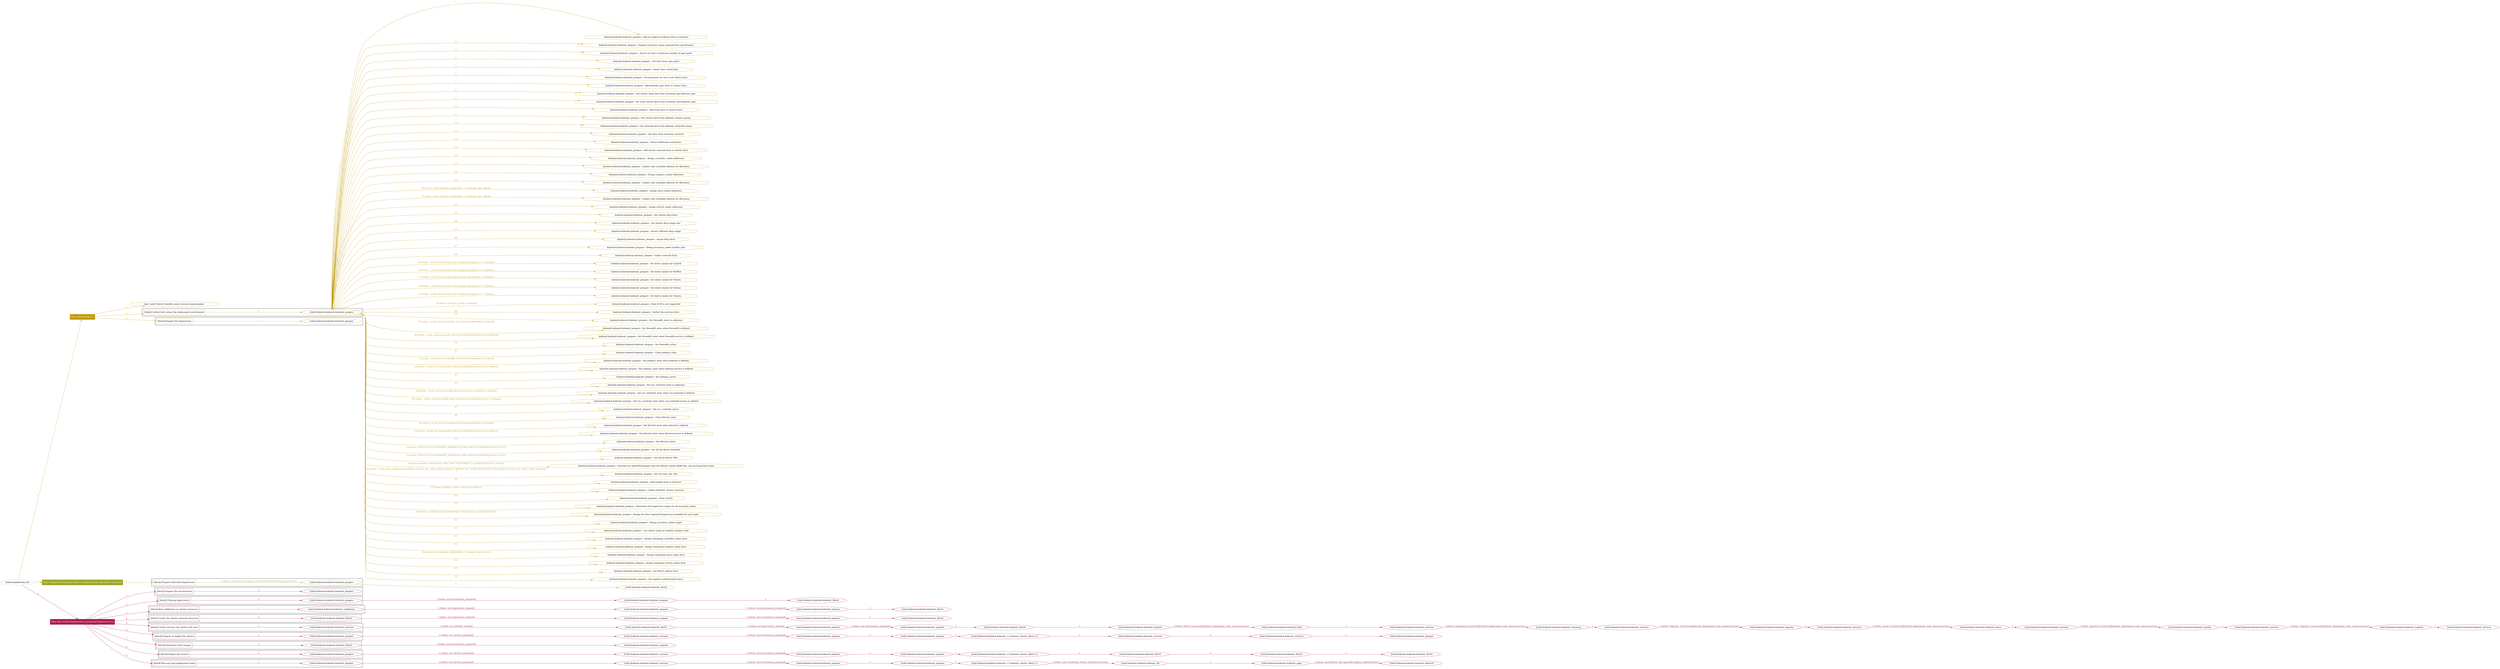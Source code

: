 digraph {
	graph [concentrate=true ordering=in rankdir=LR ratio=fill]
	edge [esep=5 sep=10]
	"kubeinit/playbook.yml" [id=root_node style=dotted]
	play_6f370a0e [label="Play: Initial setup (1)" color="#c19b0b" fontcolor="#ffffff" id=play_6f370a0e shape=box style=filled tooltip=localhost]
	"kubeinit/playbook.yml" -> play_6f370a0e [label="1 " color="#c19b0b" fontcolor="#c19b0b" id=edge_f0636634 labeltooltip="1 " tooltip="1 "]
	subgraph "kubeinit.kubeinit.kubeinit_prepare" {
		role_b210c6d5 [label="[role] kubeinit.kubeinit.kubeinit_prepare" color="#c19b0b" id=role_b210c6d5 tooltip="kubeinit.kubeinit.kubeinit_prepare"]
		task_979fc86c [label="kubeinit.kubeinit.kubeinit_prepare : Add an explicit localhost entry to hostvars" color="#c19b0b" id=task_979fc86c shape=octagon tooltip="kubeinit.kubeinit.kubeinit_prepare : Add an explicit localhost entry to hostvars"]
		role_b210c6d5 -> task_979fc86c [label="1 " color="#c19b0b" fontcolor="#c19b0b" id=edge_bf8e9aed labeltooltip="1 " tooltip="1 "]
		task_8bbd8081 [label="kubeinit.kubeinit.kubeinit_prepare : Prepare inventory using command-line specification" color="#c19b0b" id=task_8bbd8081 shape=octagon tooltip="kubeinit.kubeinit.kubeinit_prepare : Prepare inventory using command-line specification"]
		role_b210c6d5 -> task_8bbd8081 [label="2 " color="#c19b0b" fontcolor="#c19b0b" id=edge_89831b7e labeltooltip="2 " tooltip="2 "]
		task_d7a99bab [label="kubeinit.kubeinit.kubeinit_prepare : Assert we have a minimum number of spec parts" color="#c19b0b" id=task_d7a99bab shape=octagon tooltip="kubeinit.kubeinit.kubeinit_prepare : Assert we have a minimum number of spec parts"]
		role_b210c6d5 -> task_d7a99bab [label="3 " color="#c19b0b" fontcolor="#c19b0b" id=edge_561045d8 labeltooltip="3 " tooltip="3 "]
		task_41556417 [label="kubeinit.kubeinit.kubeinit_prepare : Set facts from spec parts" color="#c19b0b" id=task_41556417 shape=octagon tooltip="kubeinit.kubeinit.kubeinit_prepare : Set facts from spec parts"]
		role_b210c6d5 -> task_41556417 [label="4 " color="#c19b0b" fontcolor="#c19b0b" id=edge_06f3f9c4 labeltooltip="4 " tooltip="4 "]
		task_d0749405 [label="kubeinit.kubeinit.kubeinit_prepare : Assert spec constraints" color="#c19b0b" id=task_d0749405 shape=octagon tooltip="kubeinit.kubeinit.kubeinit_prepare : Assert spec constraints"]
		role_b210c6d5 -> task_d0749405 [label="5 " color="#c19b0b" fontcolor="#c19b0b" id=edge_960b56c0 labeltooltip="5 " tooltip="5 "]
		task_9f705796 [label="kubeinit.kubeinit.kubeinit_prepare : Set hostname we use to set cluster facts" color="#c19b0b" id=task_9f705796 shape=octagon tooltip="kubeinit.kubeinit.kubeinit_prepare : Set hostname we use to set cluster facts"]
		role_b210c6d5 -> task_9f705796 [label="6 " color="#c19b0b" fontcolor="#c19b0b" id=edge_8e77a462 labeltooltip="6 " tooltip="6 "]
		task_f6566519 [label="kubeinit.kubeinit.kubeinit_prepare : Add kubeinit_spec facts to cluster facts" color="#c19b0b" id=task_f6566519 shape=octagon tooltip="kubeinit.kubeinit.kubeinit_prepare : Add kubeinit_spec facts to cluster facts"]
		role_b210c6d5 -> task_f6566519 [label="7 " color="#c19b0b" fontcolor="#c19b0b" id=edge_6b7d1bdd labeltooltip="7 " tooltip="7 "]
		task_66b5ded3 [label="kubeinit.kubeinit.kubeinit_prepare : Set cluster name fact from inventory and kubeinit_spec" color="#c19b0b" id=task_66b5ded3 shape=octagon tooltip="kubeinit.kubeinit.kubeinit_prepare : Set cluster name fact from inventory and kubeinit_spec"]
		role_b210c6d5 -> task_66b5ded3 [label="8 " color="#c19b0b" fontcolor="#c19b0b" id=edge_f44a8176 labeltooltip="8 " tooltip="8 "]
		task_188df497 [label="kubeinit.kubeinit.kubeinit_prepare : Set more cluster facts from inventory and kubeinit_spec" color="#c19b0b" id=task_188df497 shape=octagon tooltip="kubeinit.kubeinit.kubeinit_prepare : Set more cluster facts from inventory and kubeinit_spec"]
		role_b210c6d5 -> task_188df497 [label="9 " color="#c19b0b" fontcolor="#c19b0b" id=edge_a99fd73d labeltooltip="9 " tooltip="9 "]
		task_d7c66a52 [label="kubeinit.kubeinit.kubeinit_prepare : Add more facts to cluster facts" color="#c19b0b" id=task_d7c66a52 shape=octagon tooltip="kubeinit.kubeinit.kubeinit_prepare : Add more facts to cluster facts"]
		role_b210c6d5 -> task_d7c66a52 [label="10 " color="#c19b0b" fontcolor="#c19b0b" id=edge_bd9329d5 labeltooltip="10 " tooltip="10 "]
		task_529d7e4b [label="kubeinit.kubeinit.kubeinit_prepare : Get cluster facts from kubeinit_clusters group" color="#c19b0b" id=task_529d7e4b shape=octagon tooltip="kubeinit.kubeinit.kubeinit_prepare : Get cluster facts from kubeinit_clusters group"]
		role_b210c6d5 -> task_529d7e4b [label="11 " color="#c19b0b" fontcolor="#c19b0b" id=edge_16426429 labeltooltip="11 " tooltip="11 "]
		task_d0af0207 [label="kubeinit.kubeinit.kubeinit_prepare : Get network facts from kubeinit_networks group" color="#c19b0b" id=task_d0af0207 shape=octagon tooltip="kubeinit.kubeinit.kubeinit_prepare : Get network facts from kubeinit_networks group"]
		role_b210c6d5 -> task_d0af0207 [label="12 " color="#c19b0b" fontcolor="#c19b0b" id=edge_58cedcac labeltooltip="12 " tooltip="12 "]
		task_757e12ea [label="kubeinit.kubeinit.kubeinit_prepare : Set facts from inventory network" color="#c19b0b" id=task_757e12ea shape=octagon tooltip="kubeinit.kubeinit.kubeinit_prepare : Set facts from inventory network"]
		role_b210c6d5 -> task_757e12ea [label="13 " color="#c19b0b" fontcolor="#c19b0b" id=edge_d01d83ea labeltooltip="13 " tooltip="13 "]
		task_866aecb5 [label="kubeinit.kubeinit.kubeinit_prepare : Assert additional constraints" color="#c19b0b" id=task_866aecb5 shape=octagon tooltip="kubeinit.kubeinit.kubeinit_prepare : Assert additional constraints"]
		role_b210c6d5 -> task_866aecb5 [label="14 " color="#c19b0b" fontcolor="#c19b0b" id=edge_967e2748 labeltooltip="14 " tooltip="14 "]
		task_baeb8aaf [label="kubeinit.kubeinit.kubeinit_prepare : Add cluster network facts to cluster facts" color="#c19b0b" id=task_baeb8aaf shape=octagon tooltip="kubeinit.kubeinit.kubeinit_prepare : Add cluster network facts to cluster facts"]
		role_b210c6d5 -> task_baeb8aaf [label="15 " color="#c19b0b" fontcolor="#c19b0b" id=edge_1267758c labeltooltip="15 " tooltip="15 "]
		task_21afc941 [label="kubeinit.kubeinit.kubeinit_prepare : Assign controller_nodes addresses" color="#c19b0b" id=task_21afc941 shape=octagon tooltip="kubeinit.kubeinit.kubeinit_prepare : Assign controller_nodes addresses"]
		role_b210c6d5 -> task_21afc941 [label="16 " color="#c19b0b" fontcolor="#c19b0b" id=edge_7dddfbc4 labeltooltip="16 " tooltip="16 "]
		task_bab02def [label="kubeinit.kubeinit.kubeinit_prepare : Update next available address for allocation" color="#c19b0b" id=task_bab02def shape=octagon tooltip="kubeinit.kubeinit.kubeinit_prepare : Update next available address for allocation"]
		role_b210c6d5 -> task_bab02def [label="17 " color="#c19b0b" fontcolor="#c19b0b" id=edge_4a4f15d1 labeltooltip="17 " tooltip="17 "]
		task_01360a64 [label="kubeinit.kubeinit.kubeinit_prepare : Assign compute_nodes addresses" color="#c19b0b" id=task_01360a64 shape=octagon tooltip="kubeinit.kubeinit.kubeinit_prepare : Assign compute_nodes addresses"]
		role_b210c6d5 -> task_01360a64 [label="18 " color="#c19b0b" fontcolor="#c19b0b" id=edge_0b9844e3 labeltooltip="18 " tooltip="18 "]
		task_9add9516 [label="kubeinit.kubeinit.kubeinit_prepare : Update next available address for allocation" color="#c19b0b" id=task_9add9516 shape=octagon tooltip="kubeinit.kubeinit.kubeinit_prepare : Update next available address for allocation"]
		role_b210c6d5 -> task_9add9516 [label="19 " color="#c19b0b" fontcolor="#c19b0b" id=edge_a7880a28 labeltooltip="19 " tooltip="19 "]
		task_1fe4f177 [label="kubeinit.kubeinit.kubeinit_prepare : Assign extra_nodes addresses" color="#c19b0b" id=task_1fe4f177 shape=octagon tooltip="kubeinit.kubeinit.kubeinit_prepare : Assign extra_nodes addresses"]
		role_b210c6d5 -> task_1fe4f177 [label="20 [when: hostvars[extra_node].distro == kubeinit_spec_distro]" color="#c19b0b" fontcolor="#c19b0b" id=edge_c8e53ab3 labeltooltip="20 [when: hostvars[extra_node].distro == kubeinit_spec_distro]" tooltip="20 [when: hostvars[extra_node].distro == kubeinit_spec_distro]"]
		task_8cd34688 [label="kubeinit.kubeinit.kubeinit_prepare : Update next available address for allocation" color="#c19b0b" id=task_8cd34688 shape=octagon tooltip="kubeinit.kubeinit.kubeinit_prepare : Update next available address for allocation"]
		role_b210c6d5 -> task_8cd34688 [label="21 [when: hostvars[extra_node].distro == kubeinit_spec_distro]" color="#c19b0b" fontcolor="#c19b0b" id=edge_c526bf37 labeltooltip="21 [when: hostvars[extra_node].distro == kubeinit_spec_distro]" tooltip="21 [when: hostvars[extra_node].distro == kubeinit_spec_distro]"]
		task_5fe0e6b8 [label="kubeinit.kubeinit.kubeinit_prepare : Assign service_nodes addresses" color="#c19b0b" id=task_5fe0e6b8 shape=octagon tooltip="kubeinit.kubeinit.kubeinit_prepare : Assign service_nodes addresses"]
		role_b210c6d5 -> task_5fe0e6b8 [label="22 " color="#c19b0b" fontcolor="#c19b0b" id=edge_1b35487b labeltooltip="22 " tooltip="22 "]
		task_d7808c2e [label="kubeinit.kubeinit.kubeinit_prepare : Set cluster dhcp facts" color="#c19b0b" id=task_d7808c2e shape=octagon tooltip="kubeinit.kubeinit.kubeinit_prepare : Set cluster dhcp facts"]
		role_b210c6d5 -> task_d7808c2e [label="23 " color="#c19b0b" fontcolor="#c19b0b" id=edge_0c1b8091 labeltooltip="23 " tooltip="23 "]
		task_2598472b [label="kubeinit.kubeinit.kubeinit_prepare : Set cluster dhcp range size" color="#c19b0b" id=task_2598472b shape=octagon tooltip="kubeinit.kubeinit.kubeinit_prepare : Set cluster dhcp range size"]
		role_b210c6d5 -> task_2598472b [label="24 " color="#c19b0b" fontcolor="#c19b0b" id=edge_e7733d06 labeltooltip="24 " tooltip="24 "]
		task_cf5f67e5 [label="kubeinit.kubeinit.kubeinit_prepare : Assert sufficient dhcp range" color="#c19b0b" id=task_cf5f67e5 shape=octagon tooltip="kubeinit.kubeinit.kubeinit_prepare : Assert sufficient dhcp range"]
		role_b210c6d5 -> task_cf5f67e5 [label="25 " color="#c19b0b" fontcolor="#c19b0b" id=edge_8a7bb76f labeltooltip="25 " tooltip="25 "]
		task_dda48b41 [label="kubeinit.kubeinit.kubeinit_prepare : Assign dhcp facts" color="#c19b0b" id=task_dda48b41 shape=octagon tooltip="kubeinit.kubeinit.kubeinit_prepare : Assign dhcp facts"]
		role_b210c6d5 -> task_dda48b41 [label="26 " color="#c19b0b" fontcolor="#c19b0b" id=edge_7a1d36ca labeltooltip="26 " tooltip="26 "]
		task_bdaefcac [label="kubeinit.kubeinit.kubeinit_prepare : Debug inventory_nodes ansible_host" color="#c19b0b" id=task_bdaefcac shape=octagon tooltip="kubeinit.kubeinit.kubeinit_prepare : Debug inventory_nodes ansible_host"]
		role_b210c6d5 -> task_bdaefcac [label="27 " color="#c19b0b" fontcolor="#c19b0b" id=edge_7bb32371 labeltooltip="27 " tooltip="27 "]
		task_dd6d2278 [label="kubeinit.kubeinit.kubeinit_prepare : Gather network facts" color="#c19b0b" id=task_dd6d2278 shape=octagon tooltip="kubeinit.kubeinit.kubeinit_prepare : Gather network facts"]
		role_b210c6d5 -> task_dd6d2278 [label="28 " color="#c19b0b" fontcolor="#c19b0b" id=edge_8e7d7341 labeltooltip="28 " tooltip="28 "]
		task_52670b8e [label="kubeinit.kubeinit.kubeinit_prepare : Set distro_family for CentOS" color="#c19b0b" id=task_52670b8e shape=octagon tooltip="kubeinit.kubeinit.kubeinit_prepare : Set distro_family for CentOS"]
		role_b210c6d5 -> task_52670b8e [label="29 [when: _result_facts.ansible_facts.ansible_distribution == 'CentOS']" color="#c19b0b" fontcolor="#c19b0b" id=edge_8086b089 labeltooltip="29 [when: _result_facts.ansible_facts.ansible_distribution == 'CentOS']" tooltip="29 [when: _result_facts.ansible_facts.ansible_distribution == 'CentOS']"]
		task_434e6494 [label="kubeinit.kubeinit.kubeinit_prepare : Set distro_family for RedHat" color="#c19b0b" id=task_434e6494 shape=octagon tooltip="kubeinit.kubeinit.kubeinit_prepare : Set distro_family for RedHat"]
		role_b210c6d5 -> task_434e6494 [label="30 [when: _result_facts.ansible_facts.ansible_distribution == 'RedHat']" color="#c19b0b" fontcolor="#c19b0b" id=edge_ef0d6687 labeltooltip="30 [when: _result_facts.ansible_facts.ansible_distribution == 'RedHat']" tooltip="30 [when: _result_facts.ansible_facts.ansible_distribution == 'RedHat']"]
		task_66d85508 [label="kubeinit.kubeinit.kubeinit_prepare : Set distro_family for Fedora" color="#c19b0b" id=task_66d85508 shape=octagon tooltip="kubeinit.kubeinit.kubeinit_prepare : Set distro_family for Fedora"]
		role_b210c6d5 -> task_66d85508 [label="31 [when: _result_facts.ansible_facts.ansible_distribution == 'Fedora']" color="#c19b0b" fontcolor="#c19b0b" id=edge_7debdf33 labeltooltip="31 [when: _result_facts.ansible_facts.ansible_distribution == 'Fedora']" tooltip="31 [when: _result_facts.ansible_facts.ansible_distribution == 'Fedora']"]
		task_d9b37585 [label="kubeinit.kubeinit.kubeinit_prepare : Set distro_family for Debian" color="#c19b0b" id=task_d9b37585 shape=octagon tooltip="kubeinit.kubeinit.kubeinit_prepare : Set distro_family for Debian"]
		role_b210c6d5 -> task_d9b37585 [label="32 [when: _result_facts.ansible_facts.ansible_distribution == 'Debian']" color="#c19b0b" fontcolor="#c19b0b" id=edge_286f9cdb labeltooltip="32 [when: _result_facts.ansible_facts.ansible_distribution == 'Debian']" tooltip="32 [when: _result_facts.ansible_facts.ansible_distribution == 'Debian']"]
		task_9f00dbb1 [label="kubeinit.kubeinit.kubeinit_prepare : Set distro_family for Ubuntu" color="#c19b0b" id=task_9f00dbb1 shape=octagon tooltip="kubeinit.kubeinit.kubeinit_prepare : Set distro_family for Ubuntu"]
		role_b210c6d5 -> task_9f00dbb1 [label="33 [when: _result_facts.ansible_facts.ansible_distribution == 'Ubuntu']" color="#c19b0b" fontcolor="#c19b0b" id=edge_e4609596 labeltooltip="33 [when: _result_facts.ansible_facts.ansible_distribution == 'Ubuntu']" tooltip="33 [when: _result_facts.ansible_facts.ansible_distribution == 'Ubuntu']"]
		task_452bc653 [label="kubeinit.kubeinit.kubeinit_prepare : Fails if OS is not supported" color="#c19b0b" id=task_452bc653 shape=octagon tooltip="kubeinit.kubeinit.kubeinit_prepare : Fails if OS is not supported"]
		role_b210c6d5 -> task_452bc653 [label="34 [when: not distro_family is defined]" color="#c19b0b" fontcolor="#c19b0b" id=edge_cc6ba737 labeltooltip="34 [when: not distro_family is defined]" tooltip="34 [when: not distro_family is defined]"]
		task_3d9107ee [label="kubeinit.kubeinit.kubeinit_prepare : Gather the services facts" color="#c19b0b" id=task_3d9107ee shape=octagon tooltip="kubeinit.kubeinit.kubeinit_prepare : Gather the services facts"]
		role_b210c6d5 -> task_3d9107ee [label="35 " color="#c19b0b" fontcolor="#c19b0b" id=edge_57c793e5 labeltooltip="35 " tooltip="35 "]
		task_f57ad2b0 [label="kubeinit.kubeinit.kubeinit_prepare : Set firewalld_state to unknown" color="#c19b0b" id=task_f57ad2b0 shape=octagon tooltip="kubeinit.kubeinit.kubeinit_prepare : Set firewalld_state to unknown"]
		role_b210c6d5 -> task_f57ad2b0 [label="36 " color="#c19b0b" fontcolor="#c19b0b" id=edge_c2cf538a labeltooltip="36 " tooltip="36 "]
		task_1d44a172 [label="kubeinit.kubeinit.kubeinit_prepare : Set firewalld_state when firewalld is defined" color="#c19b0b" id=task_1d44a172 shape=octagon tooltip="kubeinit.kubeinit.kubeinit_prepare : Set firewalld_state when firewalld is defined"]
		role_b210c6d5 -> task_1d44a172 [label="37 [when: _result_services.ansible_facts.services['firewalld'] is defined]" color="#c19b0b" fontcolor="#c19b0b" id=edge_ccaa412d labeltooltip="37 [when: _result_services.ansible_facts.services['firewalld'] is defined]" tooltip="37 [when: _result_services.ansible_facts.services['firewalld'] is defined]"]
		task_c846e2bf [label="kubeinit.kubeinit.kubeinit_prepare : Set firewalld_state when firewalld.service is defined" color="#c19b0b" id=task_c846e2bf shape=octagon tooltip="kubeinit.kubeinit.kubeinit_prepare : Set firewalld_state when firewalld.service is defined"]
		role_b210c6d5 -> task_c846e2bf [label="38 [when: _result_services.ansible_facts.services['firewalld.service'] is defined]" color="#c19b0b" fontcolor="#c19b0b" id=edge_fde550e5 labeltooltip="38 [when: _result_services.ansible_facts.services['firewalld.service'] is defined]" tooltip="38 [when: _result_services.ansible_facts.services['firewalld.service'] is defined]"]
		task_027824e8 [label="kubeinit.kubeinit.kubeinit_prepare : Set firewalld_active" color="#c19b0b" id=task_027824e8 shape=octagon tooltip="kubeinit.kubeinit.kubeinit_prepare : Set firewalld_active"]
		role_b210c6d5 -> task_027824e8 [label="39 " color="#c19b0b" fontcolor="#c19b0b" id=edge_f5de935b labeltooltip="39 " tooltip="39 "]
		task_b0c5f87d [label="kubeinit.kubeinit.kubeinit_prepare : Clear podman_state" color="#c19b0b" id=task_b0c5f87d shape=octagon tooltip="kubeinit.kubeinit.kubeinit_prepare : Clear podman_state"]
		role_b210c6d5 -> task_b0c5f87d [label="40 " color="#c19b0b" fontcolor="#c19b0b" id=edge_435cbeef labeltooltip="40 " tooltip="40 "]
		task_87049297 [label="kubeinit.kubeinit.kubeinit_prepare : Set podman_state when podman is defined" color="#c19b0b" id=task_87049297 shape=octagon tooltip="kubeinit.kubeinit.kubeinit_prepare : Set podman_state when podman is defined"]
		role_b210c6d5 -> task_87049297 [label="41 [when: _result_services.ansible_facts.services['podman'] is defined]" color="#c19b0b" fontcolor="#c19b0b" id=edge_77679546 labeltooltip="41 [when: _result_services.ansible_facts.services['podman'] is defined]" tooltip="41 [when: _result_services.ansible_facts.services['podman'] is defined]"]
		task_c5f03d58 [label="kubeinit.kubeinit.kubeinit_prepare : Set podman_state when podman.service is defined" color="#c19b0b" id=task_c5f03d58 shape=octagon tooltip="kubeinit.kubeinit.kubeinit_prepare : Set podman_state when podman.service is defined"]
		role_b210c6d5 -> task_c5f03d58 [label="42 [when: _result_services.ansible_facts.services['podman.service'] is defined]" color="#c19b0b" fontcolor="#c19b0b" id=edge_bc40b4f3 labeltooltip="42 [when: _result_services.ansible_facts.services['podman.service'] is defined]" tooltip="42 [when: _result_services.ansible_facts.services['podman.service'] is defined]"]
		task_b6c8c8a3 [label="kubeinit.kubeinit.kubeinit_prepare : Set podman_active" color="#c19b0b" id=task_b6c8c8a3 shape=octagon tooltip="kubeinit.kubeinit.kubeinit_prepare : Set podman_active"]
		role_b210c6d5 -> task_b6c8c8a3 [label="43 " color="#c19b0b" fontcolor="#c19b0b" id=edge_cfbb2aa7 labeltooltip="43 " tooltip="43 "]
		task_8abbeaeb [label="kubeinit.kubeinit.kubeinit_prepare : Set ovs_vswitchd_state to unknown" color="#c19b0b" id=task_8abbeaeb shape=octagon tooltip="kubeinit.kubeinit.kubeinit_prepare : Set ovs_vswitchd_state to unknown"]
		role_b210c6d5 -> task_8abbeaeb [label="44 " color="#c19b0b" fontcolor="#c19b0b" id=edge_a028336e labeltooltip="44 " tooltip="44 "]
		task_a4b837b2 [label="kubeinit.kubeinit.kubeinit_prepare : Set ovs_vswitchd_state when ovs-vswitchd is defined" color="#c19b0b" id=task_a4b837b2 shape=octagon tooltip="kubeinit.kubeinit.kubeinit_prepare : Set ovs_vswitchd_state when ovs-vswitchd is defined"]
		role_b210c6d5 -> task_a4b837b2 [label="45 [when: _result_services.ansible_facts.services['ovs-vswitchd'] is defined]" color="#c19b0b" fontcolor="#c19b0b" id=edge_6f84e915 labeltooltip="45 [when: _result_services.ansible_facts.services['ovs-vswitchd'] is defined]" tooltip="45 [when: _result_services.ansible_facts.services['ovs-vswitchd'] is defined]"]
		task_44481cd3 [label="kubeinit.kubeinit.kubeinit_prepare : Set ovs_vswitchd_state when ovs-vswitchd.service is defined" color="#c19b0b" id=task_44481cd3 shape=octagon tooltip="kubeinit.kubeinit.kubeinit_prepare : Set ovs_vswitchd_state when ovs-vswitchd.service is defined"]
		role_b210c6d5 -> task_44481cd3 [label="46 [when: _result_services.ansible_facts.services['ovs-vswitchd.service'] is defined]" color="#c19b0b" fontcolor="#c19b0b" id=edge_bd8c45ca labeltooltip="46 [when: _result_services.ansible_facts.services['ovs-vswitchd.service'] is defined]" tooltip="46 [when: _result_services.ansible_facts.services['ovs-vswitchd.service'] is defined]"]
		task_2552b7b5 [label="kubeinit.kubeinit.kubeinit_prepare : Set ovs_vswitchd_active" color="#c19b0b" id=task_2552b7b5 shape=octagon tooltip="kubeinit.kubeinit.kubeinit_prepare : Set ovs_vswitchd_active"]
		role_b210c6d5 -> task_2552b7b5 [label="47 " color="#c19b0b" fontcolor="#c19b0b" id=edge_acd50a06 labeltooltip="47 " tooltip="47 "]
		task_19bb774f [label="kubeinit.kubeinit.kubeinit_prepare : Clear libvirtd_state" color="#c19b0b" id=task_19bb774f shape=octagon tooltip="kubeinit.kubeinit.kubeinit_prepare : Clear libvirtd_state"]
		role_b210c6d5 -> task_19bb774f [label="48 " color="#c19b0b" fontcolor="#c19b0b" id=edge_b98c235f labeltooltip="48 " tooltip="48 "]
		task_73ad6004 [label="kubeinit.kubeinit.kubeinit_prepare : Set libvirtd_state when libvirtd is defined" color="#c19b0b" id=task_73ad6004 shape=octagon tooltip="kubeinit.kubeinit.kubeinit_prepare : Set libvirtd_state when libvirtd is defined"]
		role_b210c6d5 -> task_73ad6004 [label="49 [when: _result_services.ansible_facts.services['libvirtd'] is defined]" color="#c19b0b" fontcolor="#c19b0b" id=edge_eab60ffe labeltooltip="49 [when: _result_services.ansible_facts.services['libvirtd'] is defined]" tooltip="49 [when: _result_services.ansible_facts.services['libvirtd'] is defined]"]
		task_48efc01e [label="kubeinit.kubeinit.kubeinit_prepare : Set libvirtd_state when libvirtd.service is defined" color="#c19b0b" id=task_48efc01e shape=octagon tooltip="kubeinit.kubeinit.kubeinit_prepare : Set libvirtd_state when libvirtd.service is defined"]
		role_b210c6d5 -> task_48efc01e [label="50 [when: _result_services.ansible_facts.services['libvirtd.service'] is defined]" color="#c19b0b" fontcolor="#c19b0b" id=edge_c1f7c3b2 labeltooltip="50 [when: _result_services.ansible_facts.services['libvirtd.service'] is defined]" tooltip="50 [when: _result_services.ansible_facts.services['libvirtd.service'] is defined]"]
		task_b7ca0439 [label="kubeinit.kubeinit.kubeinit_prepare : Set libvirtd_active" color="#c19b0b" id=task_b7ca0439 shape=octagon tooltip="kubeinit.kubeinit.kubeinit_prepare : Set libvirtd_active"]
		role_b210c6d5 -> task_b7ca0439 [label="51 " color="#c19b0b" fontcolor="#c19b0b" id=edge_e0d37919 labeltooltip="51 " tooltip="51 "]
		task_b17653a0 [label="kubeinit.kubeinit.kubeinit_prepare : Get all the libvirt networks" color="#c19b0b" id=task_b17653a0 shape=octagon tooltip="kubeinit.kubeinit.kubeinit_prepare : Get all the libvirt networks"]
		role_b210c6d5 -> task_b17653a0 [label="52 [when: libvirtd_active and kubeinit_deployment_node_name in groups['hypervisor_hosts']]" color="#c19b0b" fontcolor="#c19b0b" id=edge_4378181d labeltooltip="52 [when: libvirtd_active and kubeinit_deployment_node_name in groups['hypervisor_hosts']]" tooltip="52 [when: libvirtd_active and kubeinit_deployment_node_name in groups['hypervisor_hosts']]"]
		task_1a073801 [label="kubeinit.kubeinit.kubeinit_prepare : Get all the libvirt VMs" color="#c19b0b" id=task_1a073801 shape=octagon tooltip="kubeinit.kubeinit.kubeinit_prepare : Get all the libvirt VMs"]
		role_b210c6d5 -> task_1a073801 [label="53 [when: libvirtd_active and kubeinit_deployment_node_name in groups['hypervisor_hosts']]" color="#c19b0b" fontcolor="#c19b0b" id=edge_27505072 labeltooltip="53 [when: libvirtd_active and kubeinit_deployment_node_name in groups['hypervisor_hosts']]" tooltip="53 [when: libvirtd_active and kubeinit_deployment_node_name in groups['hypervisor_hosts']]"]
		task_d99981b8 [label="kubeinit.kubeinit.kubeinit_prepare : Generate an OpenSSH keypair with the default values (4096 bits, rsa) on hypervisor hosts" color="#c19b0b" id=task_d99981b8 shape=octagon tooltip="kubeinit.kubeinit.kubeinit_prepare : Generate an OpenSSH keypair with the default values (4096 bits, rsa) on hypervisor hosts"]
		role_b210c6d5 -> task_d99981b8 [label="54 [when: kubeinit_deployment_node_name in (['localhost'] + groups['hypervisor_hosts'])]" color="#c19b0b" fontcolor="#c19b0b" id=edge_8919f82f labeltooltip="54 [when: kubeinit_deployment_node_name in (['localhost'] + groups['hypervisor_hosts'])]" tooltip="54 [when: kubeinit_deployment_node_name in (['localhost'] + groups['hypervisor_hosts'])]"]
		task_df94dad5 [label="kubeinit.kubeinit.kubeinit_prepare : Set ssh_host_key_info" color="#c19b0b" id=task_df94dad5 shape=octagon tooltip="kubeinit.kubeinit.kubeinit_prepare : Set ssh_host_key_info"]
		role_b210c6d5 -> task_df94dad5 [label="55 [when: _result_facts.ansible_facts.ansible_ssh_host_key_ecdsa_public_keytype is defined and _result_facts.ansible_facts.ansible_ssh_host_key_ecdsa_public is defined
]" color="#c19b0b" fontcolor="#c19b0b" id=edge_694889a1 labeltooltip="55 [when: _result_facts.ansible_facts.ansible_ssh_host_key_ecdsa_public_keytype is defined and _result_facts.ansible_facts.ansible_ssh_host_key_ecdsa_public is defined
]" tooltip="55 [when: _result_facts.ansible_facts.ansible_ssh_host_key_ecdsa_public_keytype is defined and _result_facts.ansible_facts.ansible_ssh_host_key_ecdsa_public is defined
]"]
		task_f0e00958 [label="kubeinit.kubeinit.kubeinit_prepare : Add ansible facts to hostvars" color="#c19b0b" id=task_f0e00958 shape=octagon tooltip="kubeinit.kubeinit.kubeinit_prepare : Add ansible facts to hostvars"]
		role_b210c6d5 -> task_f0e00958 [label="56 " color="#c19b0b" fontcolor="#c19b0b" id=edge_d499337e labeltooltip="56 " tooltip="56 "]
		task_1a30b3f7 [label="kubeinit.kubeinit.kubeinit_prepare : Update kubeinit_cluster_hostvars" color="#c19b0b" id=task_1a30b3f7 shape=octagon tooltip="kubeinit.kubeinit.kubeinit_prepare : Update kubeinit_cluster_hostvars"]
		role_b210c6d5 -> task_1a30b3f7 [label="57 [when: kubeinit_cluster_hostvars is defined]" color="#c19b0b" fontcolor="#c19b0b" id=edge_dc08b138 labeltooltip="57 [when: kubeinit_cluster_hostvars is defined]" tooltip="57 [when: kubeinit_cluster_hostvars is defined]"]
		task_102ee0e4 [label="kubeinit.kubeinit.kubeinit_prepare : Clear results" color="#c19b0b" id=task_102ee0e4 shape=octagon tooltip="kubeinit.kubeinit.kubeinit_prepare : Clear results"]
		role_b210c6d5 -> task_102ee0e4 [label="58 " color="#c19b0b" fontcolor="#c19b0b" id=edge_889ad736 labeltooltip="58 " tooltip="58 "]
		task_f41f7221 [label="kubeinit.kubeinit.kubeinit_prepare : Determine the hypervisor target for all inventory nodes" color="#c19b0b" id=task_f41f7221 shape=octagon tooltip="kubeinit.kubeinit.kubeinit_prepare : Determine the hypervisor target for all inventory nodes"]
		role_b210c6d5 -> task_f41f7221 [label="59 " color="#c19b0b" fontcolor="#c19b0b" id=edge_be8f6ac4 labeltooltip="59 " tooltip="59 "]
		task_05185933 [label="kubeinit.kubeinit.kubeinit_prepare : Assign the first requested hypervisor available for each node" color="#c19b0b" id=task_05185933 shape=octagon tooltip="kubeinit.kubeinit.kubeinit_prepare : Assign the first requested hypervisor available for each node"]
		role_b210c6d5 -> task_05185933 [label="60 [when: candidate in hostvars[kubeinit_cluster_facts_name].hypervisors]" color="#c19b0b" fontcolor="#c19b0b" id=edge_27e21b04 labeltooltip="60 [when: candidate in hostvars[kubeinit_cluster_facts_name].hypervisors]" tooltip="60 [when: candidate in hostvars[kubeinit_cluster_facts_name].hypervisors]"]
		task_30ab4826 [label="kubeinit.kubeinit.kubeinit_prepare : Debug inventory_nodes target" color="#c19b0b" id=task_30ab4826 shape=octagon tooltip="kubeinit.kubeinit.kubeinit_prepare : Debug inventory_nodes target"]
		role_b210c6d5 -> task_30ab4826 [label="61 " color="#c19b0b" fontcolor="#c19b0b" id=edge_7dbbf630 labeltooltip="61 " tooltip="61 "]
		task_98a95925 [label="kubeinit.kubeinit.kubeinit_prepare : Use cluster name as random number seed" color="#c19b0b" id=task_98a95925 shape=octagon tooltip="kubeinit.kubeinit.kubeinit_prepare : Use cluster name as random number seed"]
		role_b210c6d5 -> task_98a95925 [label="62 " color="#c19b0b" fontcolor="#c19b0b" id=edge_9b60c5a7 labeltooltip="62 " tooltip="62 "]
		task_e756a08d [label="kubeinit.kubeinit.kubeinit_prepare : Assign remaining controller_nodes facts" color="#c19b0b" id=task_e756a08d shape=octagon tooltip="kubeinit.kubeinit.kubeinit_prepare : Assign remaining controller_nodes facts"]
		role_b210c6d5 -> task_e756a08d [label="63 " color="#c19b0b" fontcolor="#c19b0b" id=edge_f45b9918 labeltooltip="63 " tooltip="63 "]
		task_4eef806e [label="kubeinit.kubeinit.kubeinit_prepare : Assign remaining compute_nodes facts" color="#c19b0b" id=task_4eef806e shape=octagon tooltip="kubeinit.kubeinit.kubeinit_prepare : Assign remaining compute_nodes facts"]
		role_b210c6d5 -> task_4eef806e [label="64 " color="#c19b0b" fontcolor="#c19b0b" id=edge_c1cd8f8d labeltooltip="64 " tooltip="64 "]
		task_6366e4b6 [label="kubeinit.kubeinit.kubeinit_prepare : Assign remaining extra_nodes facts" color="#c19b0b" id=task_6366e4b6 shape=octagon tooltip="kubeinit.kubeinit.kubeinit_prepare : Assign remaining extra_nodes facts"]
		role_b210c6d5 -> task_6366e4b6 [label="65 [when: hostvars[extra_node].distro == kubeinit_spec_distro]" color="#c19b0b" fontcolor="#c19b0b" id=edge_9949839c labeltooltip="65 [when: hostvars[extra_node].distro == kubeinit_spec_distro]" tooltip="65 [when: hostvars[extra_node].distro == kubeinit_spec_distro]"]
		task_00f4dfda [label="kubeinit.kubeinit.kubeinit_prepare : Assign remaining service_nodes facts" color="#c19b0b" id=task_00f4dfda shape=octagon tooltip="kubeinit.kubeinit.kubeinit_prepare : Assign remaining service_nodes facts"]
		role_b210c6d5 -> task_00f4dfda [label="66 " color="#c19b0b" fontcolor="#c19b0b" id=edge_f5659afc labeltooltip="66 " tooltip="66 "]
		task_102b50e8 [label="kubeinit.kubeinit.kubeinit_prepare : Set libvirt release facts" color="#c19b0b" id=task_102b50e8 shape=octagon tooltip="kubeinit.kubeinit.kubeinit_prepare : Set libvirt release facts"]
		role_b210c6d5 -> task_102b50e8 [label="67 " color="#c19b0b" fontcolor="#c19b0b" id=edge_5a8efdf3 labeltooltip="67 " tooltip="67 "]
		task_c9ea92f7 [label="kubeinit.kubeinit.kubeinit_prepare : Set registry authentication facts" color="#c19b0b" id=task_c9ea92f7 shape=octagon tooltip="kubeinit.kubeinit.kubeinit_prepare : Set registry authentication facts"]
		role_b210c6d5 -> task_c9ea92f7 [label="68 " color="#c19b0b" fontcolor="#c19b0b" id=edge_81df2235 labeltooltip="68 " tooltip="68 "]
	}
	subgraph "kubeinit.kubeinit.kubeinit_prepare" {
		role_2b1f5b74 [label="[role] kubeinit.kubeinit.kubeinit_prepare" color="#c19b0b" id=role_2b1f5b74 tooltip="kubeinit.kubeinit.kubeinit_prepare"]
	}
	subgraph "Play: Initial setup (1)" {
		pre_task_be88ebdb [label="[pre_task] Check if Ansible meets version requirements." color="#c19b0b" id=pre_task_be88ebdb shape=octagon tooltip="Check if Ansible meets version requirements."]
		play_6f370a0e -> pre_task_be88ebdb [label="1 " color="#c19b0b" fontcolor="#c19b0b" id=edge_db9f75af labeltooltip="1 " tooltip="1 "]
		play_6f370a0e -> block_490642d3 [label=2 color="#c19b0b" fontcolor="#c19b0b" id=edge_0932b42d labeltooltip=2 tooltip=2]
		subgraph cluster_block_490642d3 {
			block_490642d3 [label="[block] Gather facts about the deployment environment" color="#c19b0b" id=block_490642d3 labeltooltip="Gather facts about the deployment environment" shape=box tooltip="Gather facts about the deployment environment"]
			block_490642d3 -> role_b210c6d5 [label="1 " color="#c19b0b" fontcolor="#c19b0b" id=edge_1d3d98ed labeltooltip="1 " tooltip="1 "]
		}
		play_6f370a0e -> block_e10e6900 [label=3 color="#c19b0b" fontcolor="#c19b0b" id=edge_7354fd93 labeltooltip=3 tooltip=3]
		subgraph cluster_block_e10e6900 {
			block_e10e6900 [label="[block] Prepare the hypervisors" color="#c19b0b" id=block_e10e6900 labeltooltip="Prepare the hypervisors" shape=box tooltip="Prepare the hypervisors"]
			block_e10e6900 -> role_2b1f5b74 [label="1 " color="#c19b0b" fontcolor="#c19b0b" id=edge_0a5bb655 labeltooltip="1 " tooltip="1 "]
		}
	}
	play_cc8de3c5 [label="Play: Prepare all hypervisor hosts to deploy service and cluster nodes (0)" color="#a0a725" fontcolor="#ffffff" id=play_cc8de3c5 shape=box style=filled tooltip="Play: Prepare all hypervisor hosts to deploy service and cluster nodes (0)"]
	"kubeinit/playbook.yml" -> play_cc8de3c5 [label="2 " color="#a0a725" fontcolor="#a0a725" id=edge_f1b37edf labeltooltip="2 " tooltip="2 "]
	subgraph "kubeinit.kubeinit.kubeinit_libvirt" {
		role_8f66fbe8 [label="[role] kubeinit.kubeinit.kubeinit_libvirt" color="#a0a725" id=role_8f66fbe8 tooltip="kubeinit.kubeinit.kubeinit_libvirt"]
	}
	subgraph "kubeinit.kubeinit.kubeinit_prepare" {
		role_96fce7dd [label="[role] kubeinit.kubeinit.kubeinit_prepare" color="#a0a725" id=role_96fce7dd tooltip="kubeinit.kubeinit.kubeinit_prepare"]
		role_96fce7dd -> role_8f66fbe8 [label="1 " color="#a0a725" fontcolor="#a0a725" id=edge_b8d1987a labeltooltip="1 " tooltip="1 "]
	}
	subgraph "Play: Prepare all hypervisor hosts to deploy service and cluster nodes (0)" {
		play_cc8de3c5 -> block_d14d8284 [label=1 color="#a0a725" fontcolor="#a0a725" id=edge_622a55ab labeltooltip=1 tooltip=1]
		subgraph cluster_block_d14d8284 {
			block_d14d8284 [label="[block] Prepare individual hypervisors" color="#a0a725" id=block_d14d8284 labeltooltip="Prepare individual hypervisors" shape=box tooltip="Prepare individual hypervisors"]
			block_d14d8284 -> role_96fce7dd [label="1 [when: inventory_hostname in hostvars['kubeinit-facts'].hypervisors]" color="#a0a725" fontcolor="#a0a725" id=edge_4a980808 labeltooltip="1 [when: inventory_hostname in hostvars['kubeinit-facts'].hypervisors]" tooltip="1 [when: inventory_hostname in hostvars['kubeinit-facts'].hypervisors]"]
		}
	}
	play_f55b8bee [label="Play: Run cluster deployment on prepared hypervisors (1)" color="#ad1f4d" fontcolor="#ffffff" id=play_f55b8bee shape=box style=filled tooltip=localhost]
	"kubeinit/playbook.yml" -> play_f55b8bee [label="3 " color="#ad1f4d" fontcolor="#ad1f4d" id=edge_bf1fc581 labeltooltip="3 " tooltip="3 "]
	subgraph "kubeinit.kubeinit.kubeinit_prepare" {
		role_a4ea5437 [label="[role] kubeinit.kubeinit.kubeinit_prepare" color="#ad1f4d" id=role_a4ea5437 tooltip="kubeinit.kubeinit.kubeinit_prepare"]
	}
	subgraph "kubeinit.kubeinit.kubeinit_libvirt" {
		role_05e8c546 [label="[role] kubeinit.kubeinit.kubeinit_libvirt" color="#ad1f4d" id=role_05e8c546 tooltip="kubeinit.kubeinit.kubeinit_libvirt"]
	}
	subgraph "kubeinit.kubeinit.kubeinit_prepare" {
		role_6e63f292 [label="[role] kubeinit.kubeinit.kubeinit_prepare" color="#ad1f4d" id=role_6e63f292 tooltip="kubeinit.kubeinit.kubeinit_prepare"]
		role_6e63f292 -> role_05e8c546 [label="1 " color="#ad1f4d" fontcolor="#ad1f4d" id=edge_2e96f39d labeltooltip="1 " tooltip="1 "]
	}
	subgraph "kubeinit.kubeinit.kubeinit_prepare" {
		role_425bce7f [label="[role] kubeinit.kubeinit.kubeinit_prepare" color="#ad1f4d" id=role_425bce7f tooltip="kubeinit.kubeinit.kubeinit_prepare"]
		role_425bce7f -> role_6e63f292 [label="1 [when: not environment_prepared]" color="#ad1f4d" fontcolor="#ad1f4d" id=edge_77a8477d labeltooltip="1 [when: not environment_prepared]" tooltip="1 [when: not environment_prepared]"]
	}
	subgraph "kubeinit.kubeinit.kubeinit_libvirt" {
		role_1460a094 [label="[role] kubeinit.kubeinit.kubeinit_libvirt" color="#ad1f4d" id=role_1460a094 tooltip="kubeinit.kubeinit.kubeinit_libvirt"]
	}
	subgraph "kubeinit.kubeinit.kubeinit_prepare" {
		role_1ff73c3e [label="[role] kubeinit.kubeinit.kubeinit_prepare" color="#ad1f4d" id=role_1ff73c3e tooltip="kubeinit.kubeinit.kubeinit_prepare"]
		role_1ff73c3e -> role_1460a094 [label="1 " color="#ad1f4d" fontcolor="#ad1f4d" id=edge_73a77c19 labeltooltip="1 " tooltip="1 "]
	}
	subgraph "kubeinit.kubeinit.kubeinit_prepare" {
		role_07fdd8ac [label="[role] kubeinit.kubeinit.kubeinit_prepare" color="#ad1f4d" id=role_07fdd8ac tooltip="kubeinit.kubeinit.kubeinit_prepare"]
		role_07fdd8ac -> role_1ff73c3e [label="1 [when: not environment_prepared]" color="#ad1f4d" fontcolor="#ad1f4d" id=edge_c8185583 labeltooltip="1 [when: not environment_prepared]" tooltip="1 [when: not environment_prepared]"]
	}
	subgraph "kubeinit.kubeinit.kubeinit_validations" {
		role_a2b52e73 [label="[role] kubeinit.kubeinit.kubeinit_validations" color="#ad1f4d" id=role_a2b52e73 tooltip="kubeinit.kubeinit.kubeinit_validations"]
		role_a2b52e73 -> role_07fdd8ac [label="1 [when: not hypervisors_cleaned]" color="#ad1f4d" fontcolor="#ad1f4d" id=edge_9450bde9 labeltooltip="1 [when: not hypervisors_cleaned]" tooltip="1 [when: not hypervisors_cleaned]"]
	}
	subgraph "kubeinit.kubeinit.kubeinit_libvirt" {
		role_638ec023 [label="[role] kubeinit.kubeinit.kubeinit_libvirt" color="#ad1f4d" id=role_638ec023 tooltip="kubeinit.kubeinit.kubeinit_libvirt"]
	}
	subgraph "kubeinit.kubeinit.kubeinit_prepare" {
		role_32836da7 [label="[role] kubeinit.kubeinit.kubeinit_prepare" color="#ad1f4d" id=role_32836da7 tooltip="kubeinit.kubeinit.kubeinit_prepare"]
		role_32836da7 -> role_638ec023 [label="1 " color="#ad1f4d" fontcolor="#ad1f4d" id=edge_10129dc7 labeltooltip="1 " tooltip="1 "]
	}
	subgraph "kubeinit.kubeinit.kubeinit_prepare" {
		role_5e5d497f [label="[role] kubeinit.kubeinit.kubeinit_prepare" color="#ad1f4d" id=role_5e5d497f tooltip="kubeinit.kubeinit.kubeinit_prepare"]
		role_5e5d497f -> role_32836da7 [label="1 [when: not environment_prepared]" color="#ad1f4d" fontcolor="#ad1f4d" id=edge_494b2763 labeltooltip="1 [when: not environment_prepared]" tooltip="1 [when: not environment_prepared]"]
	}
	subgraph "kubeinit.kubeinit.kubeinit_libvirt" {
		role_e05f2094 [label="[role] kubeinit.kubeinit.kubeinit_libvirt" color="#ad1f4d" id=role_e05f2094 tooltip="kubeinit.kubeinit.kubeinit_libvirt"]
		role_e05f2094 -> role_5e5d497f [label="1 [when: not hypervisors_cleaned]" color="#ad1f4d" fontcolor="#ad1f4d" id=edge_ba92f2cf labeltooltip="1 [when: not hypervisors_cleaned]" tooltip="1 [when: not hypervisors_cleaned]"]
	}
	subgraph "kubeinit.kubeinit.kubeinit_services" {
		role_9f7676a1 [label="[role] kubeinit.kubeinit.kubeinit_services" color="#ad1f4d" id=role_9f7676a1 tooltip="kubeinit.kubeinit.kubeinit_services"]
	}
	subgraph "kubeinit.kubeinit.kubeinit_registry" {
		role_69b2e991 [label="[role] kubeinit.kubeinit.kubeinit_registry" color="#ad1f4d" id=role_69b2e991 tooltip="kubeinit.kubeinit.kubeinit_registry"]
		role_69b2e991 -> role_9f7676a1 [label="1 " color="#ad1f4d" fontcolor="#ad1f4d" id=edge_5d536da2 labeltooltip="1 " tooltip="1 "]
	}
	subgraph "kubeinit.kubeinit.kubeinit_services" {
		role_72c0a48a [label="[role] kubeinit.kubeinit.kubeinit_services" color="#ad1f4d" id=role_72c0a48a tooltip="kubeinit.kubeinit.kubeinit_services"]
		role_72c0a48a -> role_69b2e991 [label="1 [when: 'registry' in hostvars[kubeinit_deployment_node_name].services]" color="#ad1f4d" fontcolor="#ad1f4d" id=edge_6d5c8428 labeltooltip="1 [when: 'registry' in hostvars[kubeinit_deployment_node_name].services]" tooltip="1 [when: 'registry' in hostvars[kubeinit_deployment_node_name].services]"]
	}
	subgraph "kubeinit.kubeinit.kubeinit_apache" {
		role_abee16a3 [label="[role] kubeinit.kubeinit.kubeinit_apache" color="#ad1f4d" id=role_abee16a3 tooltip="kubeinit.kubeinit.kubeinit_apache"]
		role_abee16a3 -> role_72c0a48a [label="1 " color="#ad1f4d" fontcolor="#ad1f4d" id=edge_cec98e04 labeltooltip="1 " tooltip="1 "]
	}
	subgraph "kubeinit.kubeinit.kubeinit_services" {
		role_8b56d1b1 [label="[role] kubeinit.kubeinit.kubeinit_services" color="#ad1f4d" id=role_8b56d1b1 tooltip="kubeinit.kubeinit.kubeinit_services"]
		role_8b56d1b1 -> role_abee16a3 [label="1 [when: 'apache' in hostvars[kubeinit_deployment_node_name].services]" color="#ad1f4d" fontcolor="#ad1f4d" id=edge_dbf43cdf labeltooltip="1 [when: 'apache' in hostvars[kubeinit_deployment_node_name].services]" tooltip="1 [when: 'apache' in hostvars[kubeinit_deployment_node_name].services]"]
	}
	subgraph "kubeinit.kubeinit.kubeinit_nexus" {
		role_12e5bf02 [label="[role] kubeinit.kubeinit.kubeinit_nexus" color="#ad1f4d" id=role_12e5bf02 tooltip="kubeinit.kubeinit.kubeinit_nexus"]
		role_12e5bf02 -> role_8b56d1b1 [label="1 " color="#ad1f4d" fontcolor="#ad1f4d" id=edge_d1a1647b labeltooltip="1 " tooltip="1 "]
	}
	subgraph "kubeinit.kubeinit.kubeinit_services" {
		role_cb1e6aec [label="[role] kubeinit.kubeinit.kubeinit_services" color="#ad1f4d" id=role_cb1e6aec tooltip="kubeinit.kubeinit.kubeinit_services"]
		role_cb1e6aec -> role_12e5bf02 [label="1 [when: 'nexus' in hostvars[kubeinit_deployment_node_name].services]" color="#ad1f4d" fontcolor="#ad1f4d" id=edge_3284ad3d labeltooltip="1 [when: 'nexus' in hostvars[kubeinit_deployment_node_name].services]" tooltip="1 [when: 'nexus' in hostvars[kubeinit_deployment_node_name].services]"]
	}
	subgraph "kubeinit.kubeinit.kubeinit_haproxy" {
		role_e0a7d8b2 [label="[role] kubeinit.kubeinit.kubeinit_haproxy" color="#ad1f4d" id=role_e0a7d8b2 tooltip="kubeinit.kubeinit.kubeinit_haproxy"]
		role_e0a7d8b2 -> role_cb1e6aec [label="1 " color="#ad1f4d" fontcolor="#ad1f4d" id=edge_15a73851 labeltooltip="1 " tooltip="1 "]
	}
	subgraph "kubeinit.kubeinit.kubeinit_services" {
		role_aa1f4902 [label="[role] kubeinit.kubeinit.kubeinit_services" color="#ad1f4d" id=role_aa1f4902 tooltip="kubeinit.kubeinit.kubeinit_services"]
		role_aa1f4902 -> role_e0a7d8b2 [label="1 [when: 'haproxy' in hostvars[kubeinit_deployment_node_name].services]" color="#ad1f4d" fontcolor="#ad1f4d" id=edge_ba1bb205 labeltooltip="1 [when: 'haproxy' in hostvars[kubeinit_deployment_node_name].services]" tooltip="1 [when: 'haproxy' in hostvars[kubeinit_deployment_node_name].services]"]
	}
	subgraph "kubeinit.kubeinit.kubeinit_dnsmasq" {
		role_d80747c2 [label="[role] kubeinit.kubeinit.kubeinit_dnsmasq" color="#ad1f4d" id=role_d80747c2 tooltip="kubeinit.kubeinit.kubeinit_dnsmasq"]
		role_d80747c2 -> role_aa1f4902 [label="1 " color="#ad1f4d" fontcolor="#ad1f4d" id=edge_1eabb64e labeltooltip="1 " tooltip="1 "]
	}
	subgraph "kubeinit.kubeinit.kubeinit_services" {
		role_271acc4b [label="[role] kubeinit.kubeinit.kubeinit_services" color="#ad1f4d" id=role_271acc4b tooltip="kubeinit.kubeinit.kubeinit_services"]
		role_271acc4b -> role_d80747c2 [label="1 [when: 'dnsmasq' in hostvars[kubeinit_deployment_node_name].services]" color="#ad1f4d" fontcolor="#ad1f4d" id=edge_337e76f5 labeltooltip="1 [when: 'dnsmasq' in hostvars[kubeinit_deployment_node_name].services]" tooltip="1 [when: 'dnsmasq' in hostvars[kubeinit_deployment_node_name].services]"]
	}
	subgraph "kubeinit.kubeinit.kubeinit_bind" {
		role_a3e3caf7 [label="[role] kubeinit.kubeinit.kubeinit_bind" color="#ad1f4d" id=role_a3e3caf7 tooltip="kubeinit.kubeinit.kubeinit_bind"]
		role_a3e3caf7 -> role_271acc4b [label="1 " color="#ad1f4d" fontcolor="#ad1f4d" id=edge_2730d386 labeltooltip="1 " tooltip="1 "]
	}
	subgraph "kubeinit.kubeinit.kubeinit_prepare" {
		role_fa414961 [label="[role] kubeinit.kubeinit.kubeinit_prepare" color="#ad1f4d" id=role_fa414961 tooltip="kubeinit.kubeinit.kubeinit_prepare"]
		role_fa414961 -> role_a3e3caf7 [label="1 [when: 'bind' in hostvars[kubeinit_deployment_node_name].services]" color="#ad1f4d" fontcolor="#ad1f4d" id=edge_809fa6ca labeltooltip="1 [when: 'bind' in hostvars[kubeinit_deployment_node_name].services]" tooltip="1 [when: 'bind' in hostvars[kubeinit_deployment_node_name].services]"]
	}
	subgraph "kubeinit.kubeinit.kubeinit_libvirt" {
		role_3287e793 [label="[role] kubeinit.kubeinit.kubeinit_libvirt" color="#ad1f4d" id=role_3287e793 tooltip="kubeinit.kubeinit.kubeinit_libvirt"]
		role_3287e793 -> role_fa414961 [label="1 " color="#ad1f4d" fontcolor="#ad1f4d" id=edge_42fd607f labeltooltip="1 " tooltip="1 "]
	}
	subgraph "kubeinit.kubeinit.kubeinit_prepare" {
		role_6cd019f4 [label="[role] kubeinit.kubeinit.kubeinit_prepare" color="#ad1f4d" id=role_6cd019f4 tooltip="kubeinit.kubeinit.kubeinit_prepare"]
		role_6cd019f4 -> role_3287e793 [label="1 " color="#ad1f4d" fontcolor="#ad1f4d" id=edge_3999ff60 labeltooltip="1 " tooltip="1 "]
	}
	subgraph "kubeinit.kubeinit.kubeinit_prepare" {
		role_2636f8d0 [label="[role] kubeinit.kubeinit.kubeinit_prepare" color="#ad1f4d" id=role_2636f8d0 tooltip="kubeinit.kubeinit.kubeinit_prepare"]
		role_2636f8d0 -> role_6cd019f4 [label="1 [when: not environment_prepared]" color="#ad1f4d" fontcolor="#ad1f4d" id=edge_2dc129da labeltooltip="1 [when: not environment_prepared]" tooltip="1 [when: not environment_prepared]"]
	}
	subgraph "kubeinit.kubeinit.kubeinit_libvirt" {
		role_3e1b6c87 [label="[role] kubeinit.kubeinit.kubeinit_libvirt" color="#ad1f4d" id=role_3e1b6c87 tooltip="kubeinit.kubeinit.kubeinit_libvirt"]
		role_3e1b6c87 -> role_2636f8d0 [label="1 [when: not hypervisors_cleaned]" color="#ad1f4d" fontcolor="#ad1f4d" id=edge_7d17e3af labeltooltip="1 [when: not hypervisors_cleaned]" tooltip="1 [when: not hypervisors_cleaned]"]
	}
	subgraph "kubeinit.kubeinit.kubeinit_services" {
		role_25d9397d [label="[role] kubeinit.kubeinit.kubeinit_services" color="#ad1f4d" id=role_25d9397d tooltip="kubeinit.kubeinit.kubeinit_services"]
		role_25d9397d -> role_3e1b6c87 [label="1 [when: not network_created]" color="#ad1f4d" fontcolor="#ad1f4d" id=edge_7226bc98 labeltooltip="1 [when: not network_created]" tooltip="1 [when: not network_created]"]
	}
	subgraph "kubeinit.kubeinit.kubeinit_prepare" {
		role_33f3ca37 [label="[role] kubeinit.kubeinit.kubeinit_prepare" color="#ad1f4d" id=role_33f3ca37 tooltip="kubeinit.kubeinit.kubeinit_prepare"]
	}
	subgraph "kubeinit.kubeinit.kubeinit_services" {
		role_ba95646c [label="[role] kubeinit.kubeinit.kubeinit_services" color="#ad1f4d" id=role_ba95646c tooltip="kubeinit.kubeinit.kubeinit_services"]
		role_ba95646c -> role_33f3ca37 [label="1 " color="#ad1f4d" fontcolor="#ad1f4d" id=edge_ddb8bd77 labeltooltip="1 " tooltip="1 "]
	}
	subgraph "kubeinit.kubeinit.kubeinit_services" {
		role_93433b96 [label="[role] kubeinit.kubeinit.kubeinit_services" color="#ad1f4d" id=role_93433b96 tooltip="kubeinit.kubeinit.kubeinit_services"]
		role_93433b96 -> role_ba95646c [label="1 " color="#ad1f4d" fontcolor="#ad1f4d" id=edge_5a2a4bdc labeltooltip="1 " tooltip="1 "]
	}
	subgraph "kubeinit.kubeinit.kubeinit_{{ kubeinit_cluster_distro }}" {
		role_ae7e3cbf [label="[role] kubeinit.kubeinit.kubeinit_{{ kubeinit_cluster_distro }}" color="#ad1f4d" id=role_ae7e3cbf tooltip="kubeinit.kubeinit.kubeinit_{{ kubeinit_cluster_distro }}"]
		role_ae7e3cbf -> role_93433b96 [label="1 " color="#ad1f4d" fontcolor="#ad1f4d" id=edge_2dbc77f6 labeltooltip="1 " tooltip="1 "]
	}
	subgraph "kubeinit.kubeinit.kubeinit_prepare" {
		role_4618cc57 [label="[role] kubeinit.kubeinit.kubeinit_prepare" color="#ad1f4d" id=role_4618cc57 tooltip="kubeinit.kubeinit.kubeinit_prepare"]
		role_4618cc57 -> role_ae7e3cbf [label="1 " color="#ad1f4d" fontcolor="#ad1f4d" id=edge_7cd5f094 labeltooltip="1 " tooltip="1 "]
	}
	subgraph "kubeinit.kubeinit.kubeinit_prepare" {
		role_90ee79b2 [label="[role] kubeinit.kubeinit.kubeinit_prepare" color="#ad1f4d" id=role_90ee79b2 tooltip="kubeinit.kubeinit.kubeinit_prepare"]
		role_90ee79b2 -> role_4618cc57 [label="1 " color="#ad1f4d" fontcolor="#ad1f4d" id=edge_9b220a48 labeltooltip="1 " tooltip="1 "]
	}
	subgraph "kubeinit.kubeinit.kubeinit_services" {
		role_842886e5 [label="[role] kubeinit.kubeinit.kubeinit_services" color="#ad1f4d" id=role_842886e5 tooltip="kubeinit.kubeinit.kubeinit_services"]
		role_842886e5 -> role_90ee79b2 [label="1 [when: not environment_prepared]" color="#ad1f4d" fontcolor="#ad1f4d" id=edge_bad069b7 labeltooltip="1 [when: not environment_prepared]" tooltip="1 [when: not environment_prepared]"]
	}
	subgraph "kubeinit.kubeinit.kubeinit_prepare" {
		role_4031713b [label="[role] kubeinit.kubeinit.kubeinit_prepare" color="#ad1f4d" id=role_4031713b tooltip="kubeinit.kubeinit.kubeinit_prepare"]
		role_4031713b -> role_842886e5 [label="1 [when: not services_prepared]" color="#ad1f4d" fontcolor="#ad1f4d" id=edge_b1ad2509 labeltooltip="1 [when: not services_prepared]" tooltip="1 [when: not services_prepared]"]
	}
	subgraph "kubeinit.kubeinit.kubeinit_prepare" {
		role_95cf4c3b [label="[role] kubeinit.kubeinit.kubeinit_prepare" color="#ad1f4d" id=role_95cf4c3b tooltip="kubeinit.kubeinit.kubeinit_prepare"]
	}
	subgraph "kubeinit.kubeinit.kubeinit_libvirt" {
		role_1006a938 [label="[role] kubeinit.kubeinit.kubeinit_libvirt" color="#ad1f4d" id=role_1006a938 tooltip="kubeinit.kubeinit.kubeinit_libvirt"]
		role_1006a938 -> role_95cf4c3b [label="1 [when: not environment_prepared]" color="#ad1f4d" fontcolor="#ad1f4d" id=edge_863deca0 labeltooltip="1 [when: not environment_prepared]" tooltip="1 [when: not environment_prepared]"]
	}
	subgraph "kubeinit.kubeinit.kubeinit_libvirt" {
		role_519f76ce [label="[role] kubeinit.kubeinit.kubeinit_libvirt" color="#ad1f4d" id=role_519f76ce tooltip="kubeinit.kubeinit.kubeinit_libvirt"]
	}
	subgraph "kubeinit.kubeinit.kubeinit_libvirt" {
		role_5b76cc0e [label="[role] kubeinit.kubeinit.kubeinit_libvirt" color="#ad1f4d" id=role_5b76cc0e tooltip="kubeinit.kubeinit.kubeinit_libvirt"]
		role_5b76cc0e -> role_519f76ce [label="1 " color="#ad1f4d" fontcolor="#ad1f4d" id=edge_ac33d0de labeltooltip="1 " tooltip="1 "]
	}
	subgraph "kubeinit.kubeinit.kubeinit_libvirt" {
		role_1b5ac574 [label="[role] kubeinit.kubeinit.kubeinit_libvirt" color="#ad1f4d" id=role_1b5ac574 tooltip="kubeinit.kubeinit.kubeinit_libvirt"]
		role_1b5ac574 -> role_5b76cc0e [label="1 " color="#ad1f4d" fontcolor="#ad1f4d" id=edge_c6394694 labeltooltip="1 " tooltip="1 "]
	}
	subgraph "kubeinit.kubeinit.kubeinit_{{ kubeinit_cluster_distro }}" {
		role_021612c2 [label="[role] kubeinit.kubeinit.kubeinit_{{ kubeinit_cluster_distro }}" color="#ad1f4d" id=role_021612c2 tooltip="kubeinit.kubeinit.kubeinit_{{ kubeinit_cluster_distro }}"]
		role_021612c2 -> role_1b5ac574 [label="1 " color="#ad1f4d" fontcolor="#ad1f4d" id=edge_eb2bad71 labeltooltip="1 " tooltip="1 "]
	}
	subgraph "kubeinit.kubeinit.kubeinit_prepare" {
		role_960c281b [label="[role] kubeinit.kubeinit.kubeinit_prepare" color="#ad1f4d" id=role_960c281b tooltip="kubeinit.kubeinit.kubeinit_prepare"]
		role_960c281b -> role_021612c2 [label="1 " color="#ad1f4d" fontcolor="#ad1f4d" id=edge_76d750a6 labeltooltip="1 " tooltip="1 "]
	}
	subgraph "kubeinit.kubeinit.kubeinit_prepare" {
		role_04314990 [label="[role] kubeinit.kubeinit.kubeinit_prepare" color="#ad1f4d" id=role_04314990 tooltip="kubeinit.kubeinit.kubeinit_prepare"]
		role_04314990 -> role_960c281b [label="1 " color="#ad1f4d" fontcolor="#ad1f4d" id=edge_17dd7d7e labeltooltip="1 " tooltip="1 "]
	}
	subgraph "kubeinit.kubeinit.kubeinit_services" {
		role_166cc6d6 [label="[role] kubeinit.kubeinit.kubeinit_services" color="#ad1f4d" id=role_166cc6d6 tooltip="kubeinit.kubeinit.kubeinit_services"]
		role_166cc6d6 -> role_04314990 [label="1 [when: not environment_prepared]" color="#ad1f4d" fontcolor="#ad1f4d" id=edge_70d5bf83 labeltooltip="1 [when: not environment_prepared]" tooltip="1 [when: not environment_prepared]"]
	}
	subgraph "kubeinit.kubeinit.kubeinit_prepare" {
		role_bb1dd304 [label="[role] kubeinit.kubeinit.kubeinit_prepare" color="#ad1f4d" id=role_bb1dd304 tooltip="kubeinit.kubeinit.kubeinit_prepare"]
		role_bb1dd304 -> role_166cc6d6 [label="1 [when: not services_prepared]" color="#ad1f4d" fontcolor="#ad1f4d" id=edge_b63b15cd labeltooltip="1 [when: not services_prepared]" tooltip="1 [when: not services_prepared]"]
	}
	subgraph "kubeinit.kubeinit.kubeinit_kubevirt" {
		role_6fc63f54 [label="[role] kubeinit.kubeinit.kubeinit_kubevirt" color="#ad1f4d" id=role_6fc63f54 tooltip="kubeinit.kubeinit.kubeinit_kubevirt"]
	}
	subgraph "kubeinit.kubeinit.kubeinit_apps" {
		role_2ef15754 [label="[role] kubeinit.kubeinit.kubeinit_apps" color="#ad1f4d" id=role_2ef15754 tooltip="kubeinit.kubeinit.kubeinit_apps"]
		role_2ef15754 -> role_6fc63f54 [label="1 [when: not kubeinit_okd_openshift_deploy | default(False)]" color="#ad1f4d" fontcolor="#ad1f4d" id=edge_7fae141b labeltooltip="1 [when: not kubeinit_okd_openshift_deploy | default(False)]" tooltip="1 [when: not kubeinit_okd_openshift_deploy | default(False)]"]
	}
	subgraph "kubeinit.kubeinit.kubeinit_nfs" {
		role_867994f8 [label="[role] kubeinit.kubeinit.kubeinit_nfs" color="#ad1f4d" id=role_867994f8 tooltip="kubeinit.kubeinit.kubeinit_nfs"]
		role_867994f8 -> role_2ef15754 [label="1 " color="#ad1f4d" fontcolor="#ad1f4d" id=edge_fa82a390 labeltooltip="1 " tooltip="1 "]
	}
	subgraph "kubeinit.kubeinit.kubeinit_{{ kubeinit_cluster_distro }}" {
		role_0b1ddf55 [label="[role] kubeinit.kubeinit.kubeinit_{{ kubeinit_cluster_distro }}" color="#ad1f4d" id=role_0b1ddf55 tooltip="kubeinit.kubeinit.kubeinit_{{ kubeinit_cluster_distro }}"]
		role_0b1ddf55 -> role_867994f8 [label="1 [when: 'nfs' in kubeinit_cluster_hostvars.services]" color="#ad1f4d" fontcolor="#ad1f4d" id=edge_0ffb32c1 labeltooltip="1 [when: 'nfs' in kubeinit_cluster_hostvars.services]" tooltip="1 [when: 'nfs' in kubeinit_cluster_hostvars.services]"]
	}
	subgraph "kubeinit.kubeinit.kubeinit_prepare" {
		role_a9fb570d [label="[role] kubeinit.kubeinit.kubeinit_prepare" color="#ad1f4d" id=role_a9fb570d tooltip="kubeinit.kubeinit.kubeinit_prepare"]
		role_a9fb570d -> role_0b1ddf55 [label="1 " color="#ad1f4d" fontcolor="#ad1f4d" id=edge_17ac4854 labeltooltip="1 " tooltip="1 "]
	}
	subgraph "kubeinit.kubeinit.kubeinit_prepare" {
		role_62aa4ba5 [label="[role] kubeinit.kubeinit.kubeinit_prepare" color="#ad1f4d" id=role_62aa4ba5 tooltip="kubeinit.kubeinit.kubeinit_prepare"]
		role_62aa4ba5 -> role_a9fb570d [label="1 " color="#ad1f4d" fontcolor="#ad1f4d" id=edge_3396c99e labeltooltip="1 " tooltip="1 "]
	}
	subgraph "kubeinit.kubeinit.kubeinit_services" {
		role_14511258 [label="[role] kubeinit.kubeinit.kubeinit_services" color="#ad1f4d" id=role_14511258 tooltip="kubeinit.kubeinit.kubeinit_services"]
		role_14511258 -> role_62aa4ba5 [label="1 [when: not environment_prepared]" color="#ad1f4d" fontcolor="#ad1f4d" id=edge_67d95200 labeltooltip="1 [when: not environment_prepared]" tooltip="1 [when: not environment_prepared]"]
	}
	subgraph "kubeinit.kubeinit.kubeinit_prepare" {
		role_4781e9f9 [label="[role] kubeinit.kubeinit.kubeinit_prepare" color="#ad1f4d" id=role_4781e9f9 tooltip="kubeinit.kubeinit.kubeinit_prepare"]
		role_4781e9f9 -> role_14511258 [label="1 [when: not services_prepared]" color="#ad1f4d" fontcolor="#ad1f4d" id=edge_c9c1cd65 labeltooltip="1 [when: not services_prepared]" tooltip="1 [when: not services_prepared]"]
	}
	subgraph "Play: Run cluster deployment on prepared hypervisors (1)" {
		play_f55b8bee -> block_adc2b1cd [label=1 color="#ad1f4d" fontcolor="#ad1f4d" id=edge_18aeface labeltooltip=1 tooltip=1]
		subgraph cluster_block_adc2b1cd {
			block_adc2b1cd [label="[block] Prepare the environment" color="#ad1f4d" id=block_adc2b1cd labeltooltip="Prepare the environment" shape=box tooltip="Prepare the environment"]
			block_adc2b1cd -> role_a4ea5437 [label="1 " color="#ad1f4d" fontcolor="#ad1f4d" id=edge_2382825c labeltooltip="1 " tooltip="1 "]
		}
		play_f55b8bee -> block_51878a01 [label=2 color="#ad1f4d" fontcolor="#ad1f4d" id=edge_edc4585e labeltooltip=2 tooltip=2]
		subgraph cluster_block_51878a01 {
			block_51878a01 [label="[block] Cleanup hypervisors" color="#ad1f4d" id=block_51878a01 labeltooltip="Cleanup hypervisors" shape=box tooltip="Cleanup hypervisors"]
			block_51878a01 -> role_425bce7f [label="1 " color="#ad1f4d" fontcolor="#ad1f4d" id=edge_9f78a9bc labeltooltip="1 " tooltip="1 "]
		}
		play_f55b8bee -> block_2a9b46ce [label=3 color="#ad1f4d" fontcolor="#ad1f4d" id=edge_19b94aa2 labeltooltip=3 tooltip=3]
		subgraph cluster_block_2a9b46ce {
			block_2a9b46ce [label="[block] Run validations on cluster resources" color="#ad1f4d" id=block_2a9b46ce labeltooltip="Run validations on cluster resources" shape=box tooltip="Run validations on cluster resources"]
			block_2a9b46ce -> role_a2b52e73 [label="1 " color="#ad1f4d" fontcolor="#ad1f4d" id=edge_7fb1d3d3 labeltooltip="1 " tooltip="1 "]
		}
		play_f55b8bee -> block_ffc43e12 [label=4 color="#ad1f4d" fontcolor="#ad1f4d" id=edge_4b29da53 labeltooltip=4 tooltip=4]
		subgraph cluster_block_ffc43e12 {
			block_ffc43e12 [label="[block] Create the cluster network resources" color="#ad1f4d" id=block_ffc43e12 labeltooltip="Create the cluster network resources" shape=box tooltip="Create the cluster network resources"]
			block_ffc43e12 -> role_e05f2094 [label="1 " color="#ad1f4d" fontcolor="#ad1f4d" id=edge_8f6b604a labeltooltip="1 " tooltip="1 "]
		}
		play_f55b8bee -> block_092511e9 [label=5 color="#ad1f4d" fontcolor="#ad1f4d" id=edge_6c28bb69 labeltooltip=5 tooltip=5]
		subgraph cluster_block_092511e9 {
			block_092511e9 [label="[block] Create services the cluster will need" color="#ad1f4d" id=block_092511e9 labeltooltip="Create services the cluster will need" shape=box tooltip="Create services the cluster will need"]
			block_092511e9 -> role_25d9397d [label="1 " color="#ad1f4d" fontcolor="#ad1f4d" id=edge_ce617bfd labeltooltip="1 " tooltip="1 "]
		}
		play_f55b8bee -> block_607c0b59 [label=6 color="#ad1f4d" fontcolor="#ad1f4d" id=edge_e23bf69b labeltooltip=6 tooltip=6]
		subgraph cluster_block_607c0b59 {
			block_607c0b59 [label="[block] Prepare to deploy the cluster" color="#ad1f4d" id=block_607c0b59 labeltooltip="Prepare to deploy the cluster" shape=box tooltip="Prepare to deploy the cluster"]
			block_607c0b59 -> role_4031713b [label="1 " color="#ad1f4d" fontcolor="#ad1f4d" id=edge_34304a3f labeltooltip="1 " tooltip="1 "]
		}
		play_f55b8bee -> block_ede2f2f9 [label=7 color="#ad1f4d" fontcolor="#ad1f4d" id=edge_2d7375ad labeltooltip=7 tooltip=7]
		subgraph cluster_block_ede2f2f9 {
			block_ede2f2f9 [label="[block] Download cloud images" color="#ad1f4d" id=block_ede2f2f9 labeltooltip="Download cloud images" shape=box tooltip="Download cloud images"]
			block_ede2f2f9 -> role_1006a938 [label="1 " color="#ad1f4d" fontcolor="#ad1f4d" id=edge_a208375c labeltooltip="1 " tooltip="1 "]
		}
		play_f55b8bee -> block_4a8d9564 [label=8 color="#ad1f4d" fontcolor="#ad1f4d" id=edge_758b127c labeltooltip=8 tooltip=8]
		subgraph cluster_block_4a8d9564 {
			block_4a8d9564 [label="[block] Deploy the cluster" color="#ad1f4d" id=block_4a8d9564 labeltooltip="Deploy the cluster" shape=box tooltip="Deploy the cluster"]
			block_4a8d9564 -> role_bb1dd304 [label="1 " color="#ad1f4d" fontcolor="#ad1f4d" id=edge_0c2fd40b labeltooltip="1 " tooltip="1 "]
		}
		play_f55b8bee -> block_d11da48b [label=9 color="#ad1f4d" fontcolor="#ad1f4d" id=edge_b49b3a90 labeltooltip=9 tooltip=9]
		subgraph cluster_block_d11da48b {
			block_d11da48b [label="[block] Run any post-deployment tasks" color="#ad1f4d" id=block_d11da48b labeltooltip="Run any post-deployment tasks" shape=box tooltip="Run any post-deployment tasks"]
			block_d11da48b -> role_4781e9f9 [label="1 " color="#ad1f4d" fontcolor="#ad1f4d" id=edge_0ba8f64e labeltooltip="1 " tooltip="1 "]
		}
	}
}
